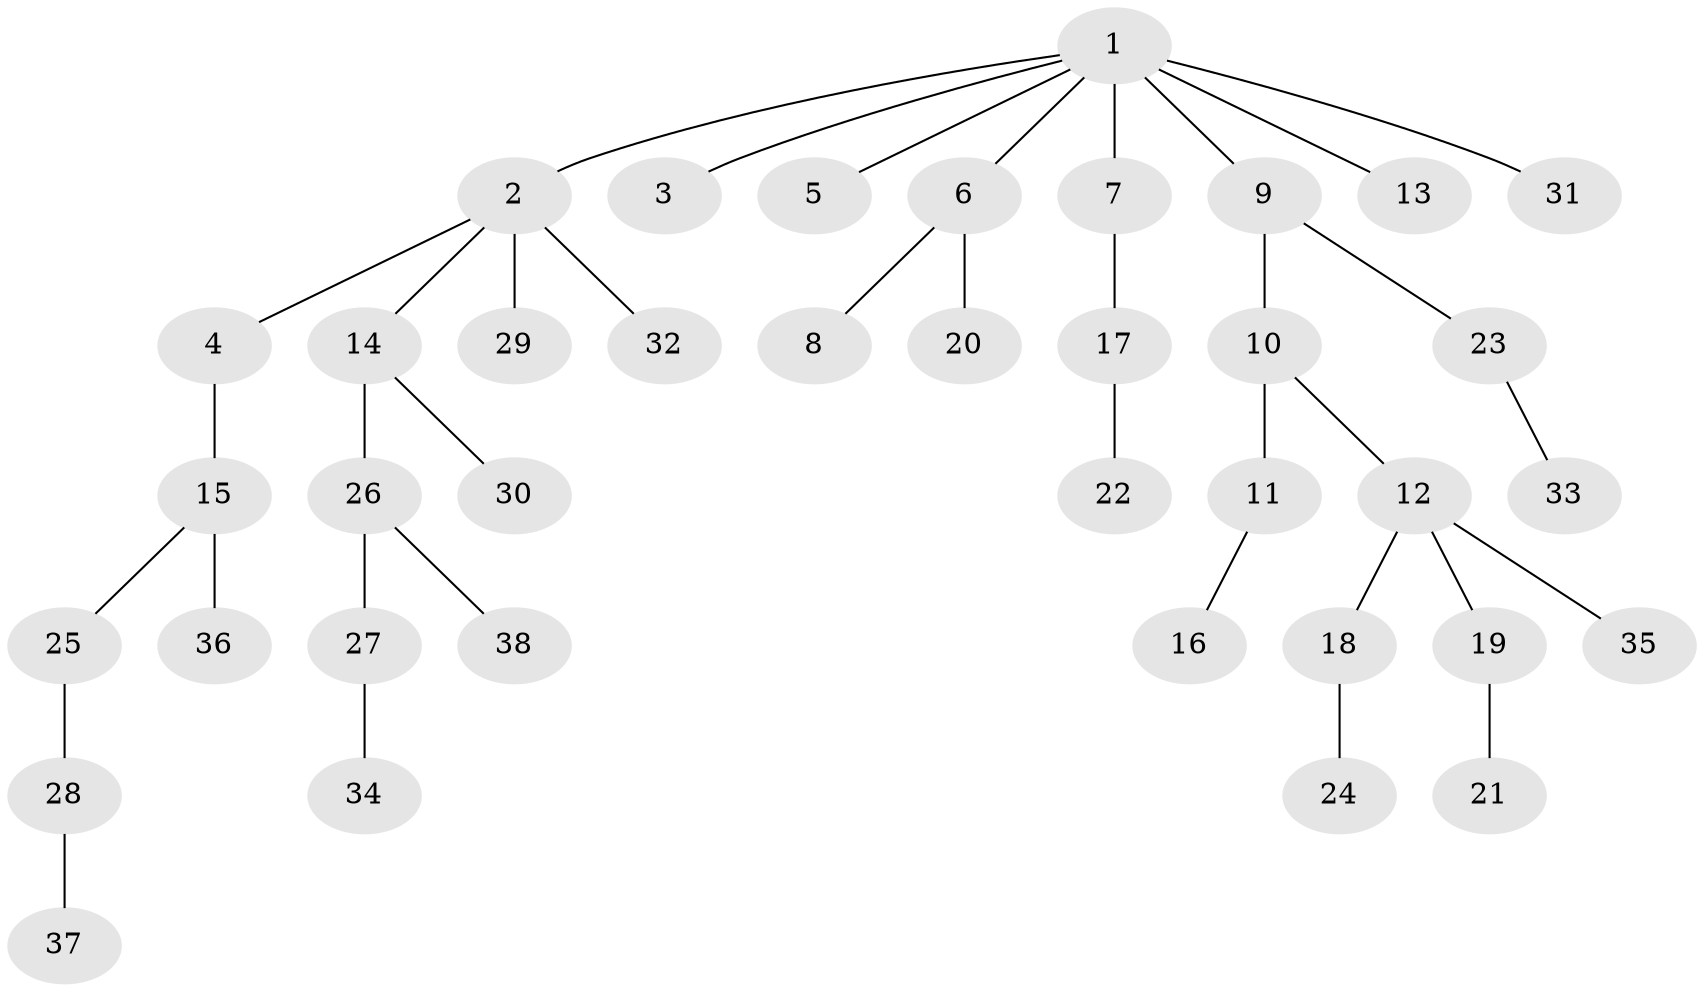 // original degree distribution, {7: 0.02127659574468085, 4: 0.07446808510638298, 3: 0.09574468085106383, 2: 0.30851063829787234, 1: 0.46808510638297873, 5: 0.031914893617021274}
// Generated by graph-tools (version 1.1) at 2025/51/03/04/25 22:51:30]
// undirected, 38 vertices, 37 edges
graph export_dot {
  node [color=gray90,style=filled];
  1;
  2;
  3;
  4;
  5;
  6;
  7;
  8;
  9;
  10;
  11;
  12;
  13;
  14;
  15;
  16;
  17;
  18;
  19;
  20;
  21;
  22;
  23;
  24;
  25;
  26;
  27;
  28;
  29;
  30;
  31;
  32;
  33;
  34;
  35;
  36;
  37;
  38;
  1 -- 2 [weight=1.0];
  1 -- 3 [weight=1.0];
  1 -- 5 [weight=1.0];
  1 -- 6 [weight=1.0];
  1 -- 7 [weight=1.0];
  1 -- 9 [weight=1.0];
  1 -- 13 [weight=2.0];
  1 -- 31 [weight=1.0];
  2 -- 4 [weight=1.0];
  2 -- 14 [weight=1.0];
  2 -- 29 [weight=1.0];
  2 -- 32 [weight=1.0];
  4 -- 15 [weight=1.0];
  6 -- 8 [weight=1.0];
  6 -- 20 [weight=1.0];
  7 -- 17 [weight=1.0];
  9 -- 10 [weight=1.0];
  9 -- 23 [weight=1.0];
  10 -- 11 [weight=4.0];
  10 -- 12 [weight=1.0];
  11 -- 16 [weight=1.0];
  12 -- 18 [weight=1.0];
  12 -- 19 [weight=1.0];
  12 -- 35 [weight=1.0];
  14 -- 26 [weight=1.0];
  14 -- 30 [weight=1.0];
  15 -- 25 [weight=1.0];
  15 -- 36 [weight=1.0];
  17 -- 22 [weight=1.0];
  18 -- 24 [weight=1.0];
  19 -- 21 [weight=3.0];
  23 -- 33 [weight=1.0];
  25 -- 28 [weight=1.0];
  26 -- 27 [weight=1.0];
  26 -- 38 [weight=1.0];
  27 -- 34 [weight=1.0];
  28 -- 37 [weight=1.0];
}
